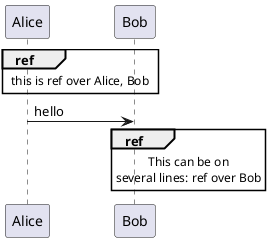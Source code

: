 @startuml
'https://plantuml.com/sequence-diagram

ref over Alice, Bob : this is ref over Alice, Bob

Alice -> Bob : hello

ref over Bob
This can be on
several lines: ref over Bob
end ref

@enduml
